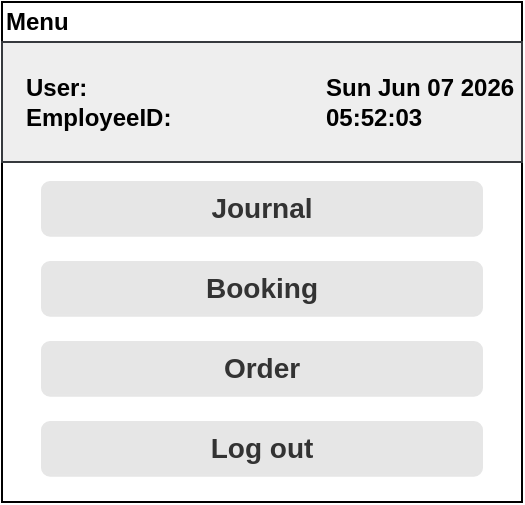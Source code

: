 <mxfile version="15.4.0" type="device"><diagram id="hbHNoG1Y9Z8RANO8F9ol" name="Sida-1"><mxGraphModel dx="768" dy="482" grid="1" gridSize="10" guides="1" tooltips="1" connect="1" arrows="1" fold="1" page="1" pageScale="1" pageWidth="827" pageHeight="1169" math="0" shadow="0"><root><mxCell id="0"/><mxCell id="1" parent="0"/><mxCell id="a_fsW7Zl9pLoHRyCxI35-1" value="" style="rounded=0;whiteSpace=wrap;html=1;" vertex="1" parent="1"><mxGeometry x="250" y="170" width="260" height="250" as="geometry"/></mxCell><mxCell id="a_fsW7Zl9pLoHRyCxI35-2" value="" style="rounded=0;whiteSpace=wrap;html=1;fillColor=#eeeeee;strokeColor=#36393d;" vertex="1" parent="1"><mxGeometry x="250" y="190" width="260" height="60" as="geometry"/></mxCell><mxCell id="a_fsW7Zl9pLoHRyCxI35-3" value="Journal" style="rounded=1;html=1;shadow=0;dashed=0;whiteSpace=wrap;fontSize=14;fillColor=#E6E6E6;align=center;strokeColor=#E6E6E6;fontColor=#333333;fontStyle=1" vertex="1" parent="1"><mxGeometry x="270" y="260" width="220" height="26.88" as="geometry"/></mxCell><mxCell id="a_fsW7Zl9pLoHRyCxI35-4" value="&lt;b style=&quot;font-size: 14px&quot;&gt;Booking&lt;/b&gt;" style="rounded=1;html=1;shadow=0;dashed=0;whiteSpace=wrap;fontSize=14;fillColor=#E6E6E6;align=center;strokeColor=#E6E6E6;fontColor=#333333;" vertex="1" parent="1"><mxGeometry x="270" y="300" width="220" height="26.88" as="geometry"/></mxCell><mxCell id="a_fsW7Zl9pLoHRyCxI35-5" value="Order" style="rounded=1;html=1;shadow=0;dashed=0;whiteSpace=wrap;fontSize=14;fillColor=#E6E6E6;align=center;strokeColor=#E6E6E6;fontColor=#333333;fontStyle=1" vertex="1" parent="1"><mxGeometry x="270" y="340" width="220" height="26.88" as="geometry"/></mxCell><mxCell id="a_fsW7Zl9pLoHRyCxI35-6" value="Log out" style="rounded=1;html=1;shadow=0;dashed=0;whiteSpace=wrap;fontSize=14;fillColor=#E6E6E6;align=center;strokeColor=#E6E6E6;fontColor=#333333;fontStyle=1" vertex="1" parent="1"><mxGeometry x="270" y="380" width="220" height="26.88" as="geometry"/></mxCell><mxCell id="a_fsW7Zl9pLoHRyCxI35-8" value="User:&lt;br&gt;EmployeeID:" style="text;html=1;strokeColor=none;fillColor=none;align=left;verticalAlign=middle;whiteSpace=wrap;rounded=0;fontStyle=1" vertex="1" parent="1"><mxGeometry x="260" y="200" width="90" height="40" as="geometry"/></mxCell><UserObject label="%date{ddd mmm dd yyyy HH:MM:ss}%" placeholders="1" id="a_fsW7Zl9pLoHRyCxI35-11"><mxCell style="text;html=1;strokeColor=none;fillColor=none;align=left;verticalAlign=middle;whiteSpace=wrap;overflow=hidden;fontSize=12;fontStyle=1" vertex="1" parent="1"><mxGeometry x="410" y="200" width="100" height="40" as="geometry"/></mxCell></UserObject><mxCell id="a_fsW7Zl9pLoHRyCxI35-12" value="Menu" style="text;html=1;strokeColor=none;fillColor=none;align=left;verticalAlign=middle;whiteSpace=wrap;rounded=0;fontSize=12;fontStyle=1" vertex="1" parent="1"><mxGeometry x="250" y="170" width="60" height="20" as="geometry"/></mxCell></root></mxGraphModel></diagram></mxfile>